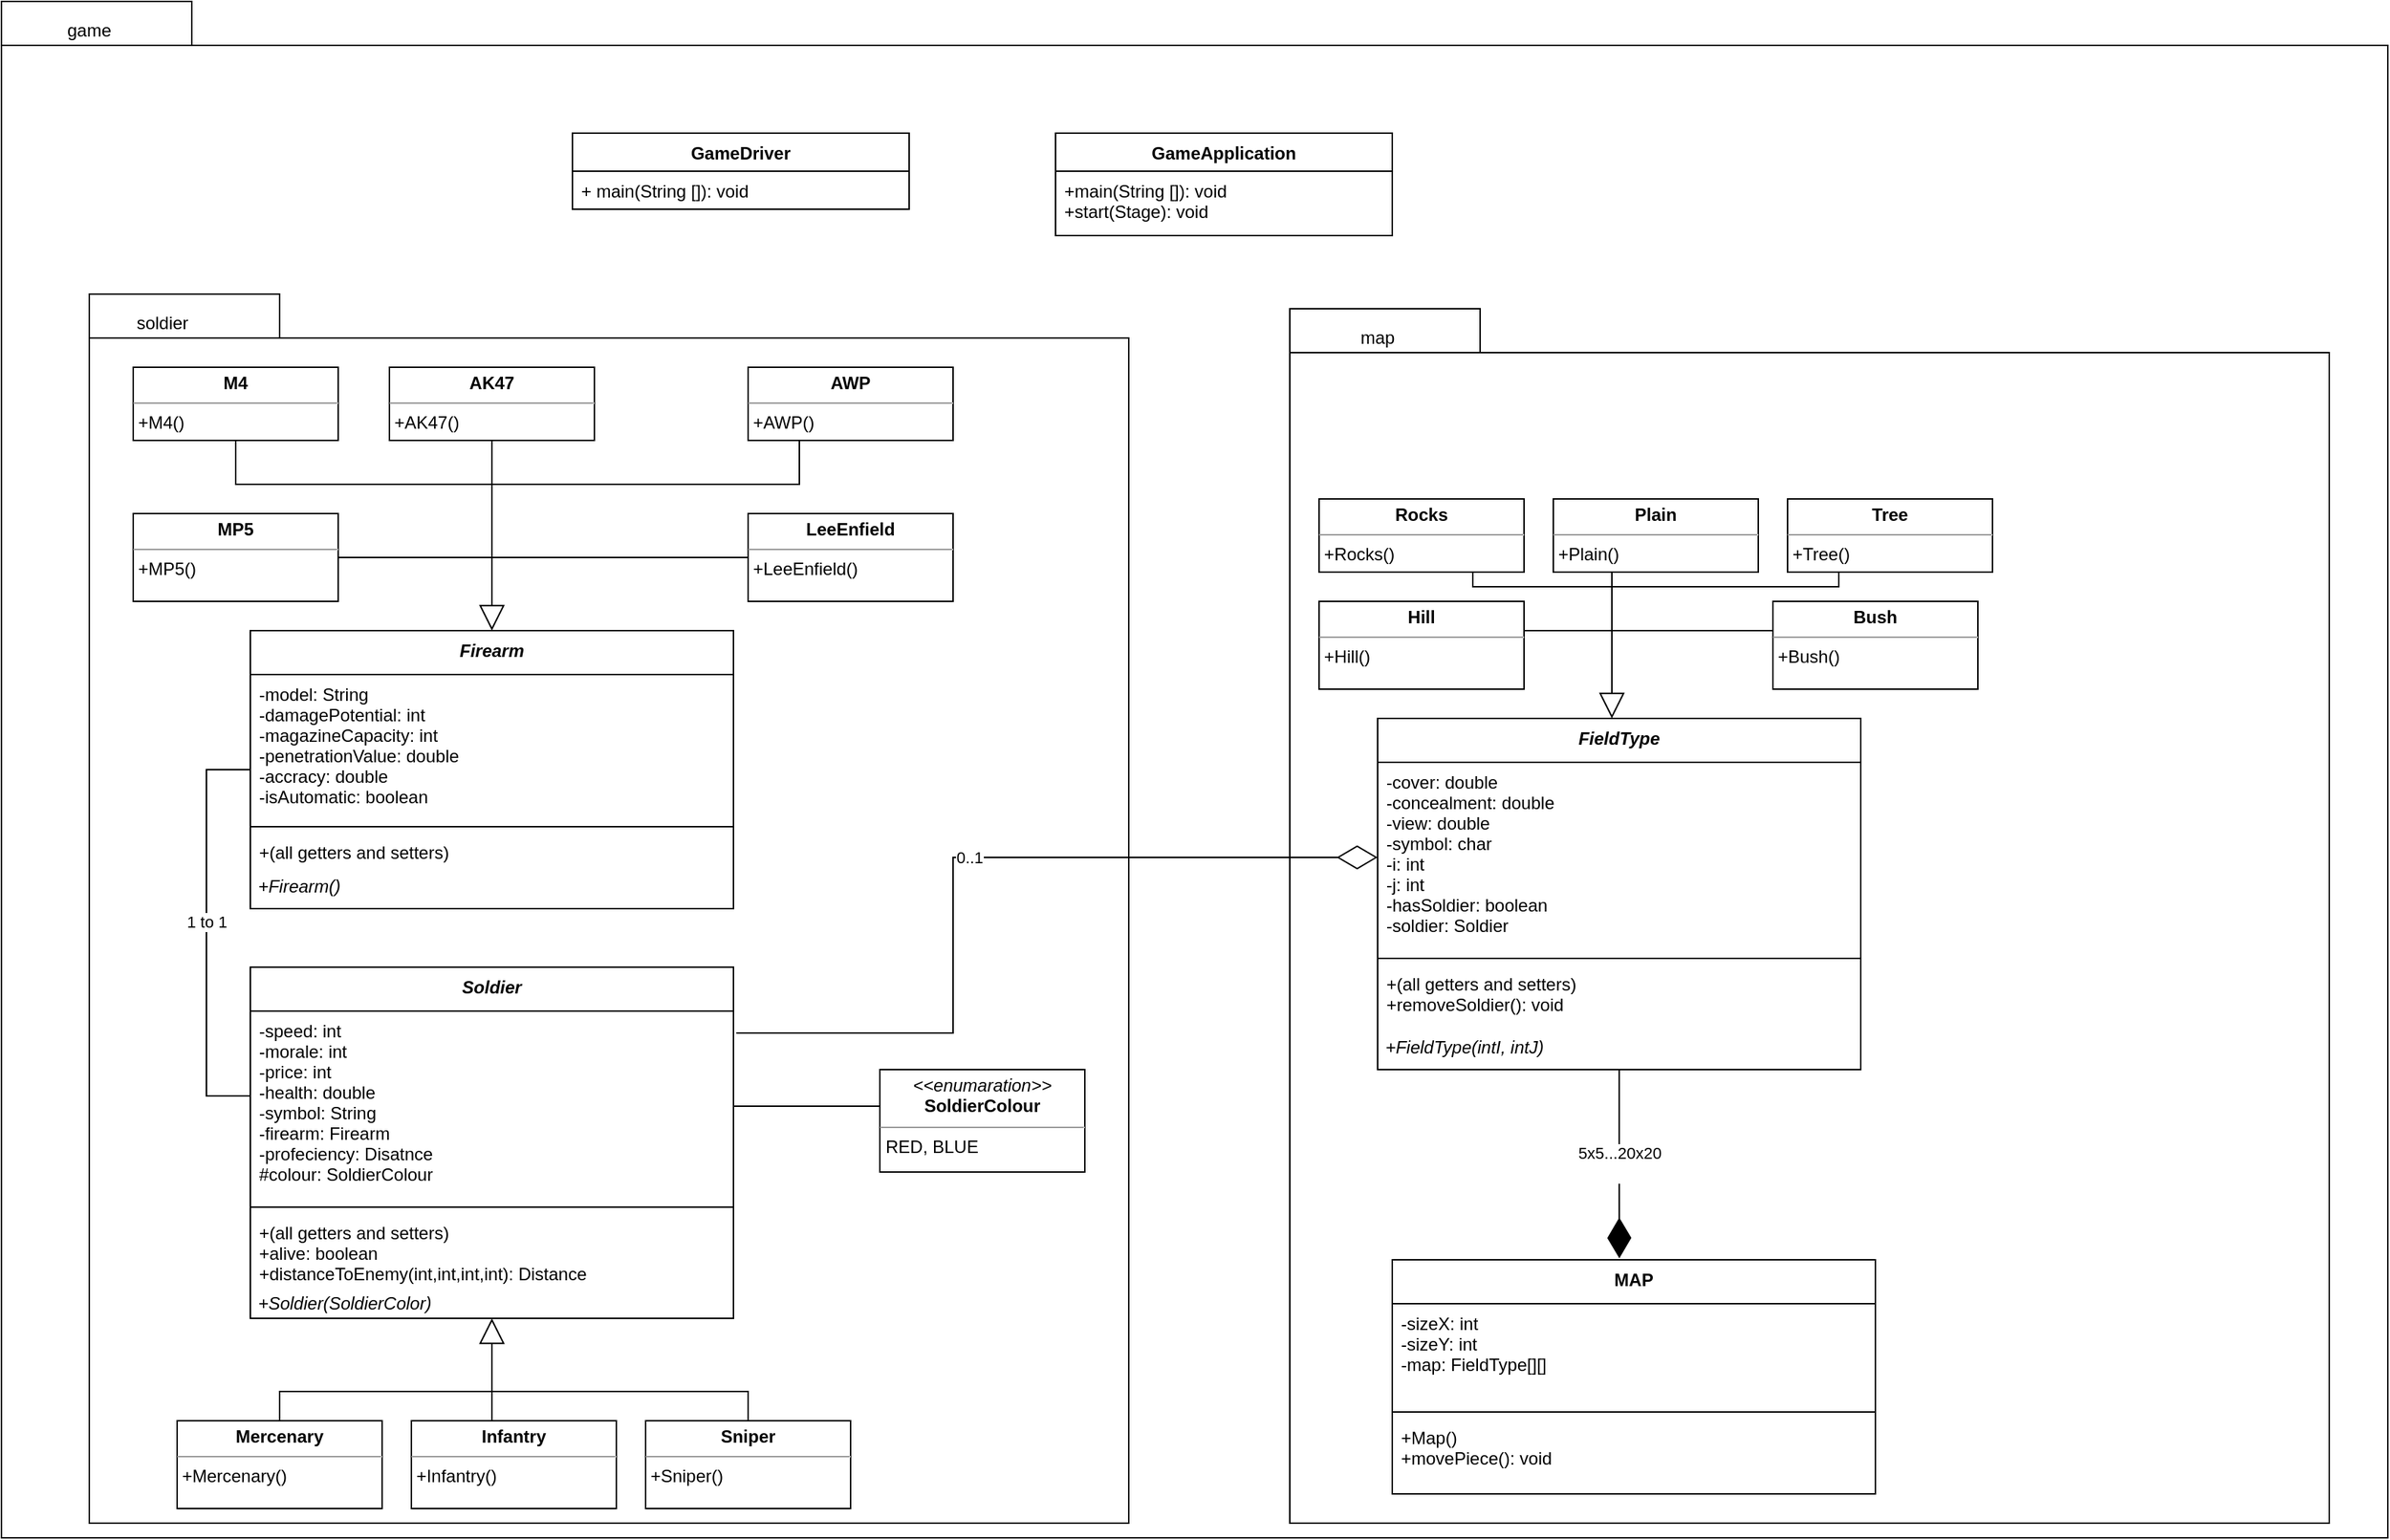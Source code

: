 <mxfile version="13.7.6" type="device"><diagram id="GJKhsURqx7SHpvjmU439" name="Page-1"><mxGraphModel dx="1604" dy="1430" grid="1" gridSize="10" guides="1" tooltips="1" connect="1" arrows="1" fold="1" page="1" pageScale="1" pageWidth="850" pageHeight="1100" math="0" shadow="0"><root><mxCell id="0"/><mxCell id="1" parent="0"/><mxCell id="HNIYx4OBULjU4pnFUzAw-6" value="" style="shape=folder;fontStyle=1;spacingTop=10;tabWidth=130;tabHeight=30;tabPosition=left;html=1;" vertex="1" parent="1"><mxGeometry x="-770" y="20" width="1630" height="1050" as="geometry"/></mxCell><mxCell id="HNIYx4OBULjU4pnFUzAw-1" value="" style="shape=folder;fontStyle=1;spacingTop=10;tabWidth=130;tabHeight=30;tabPosition=left;html=1;" vertex="1" parent="1"><mxGeometry x="-710" y="220" width="710" height="840" as="geometry"/></mxCell><mxCell id="HNIYx4OBULjU4pnFUzAw-3" value="&lt;div&gt;soldier&lt;/div&gt;" style="text;html=1;strokeColor=none;fillColor=none;align=center;verticalAlign=middle;whiteSpace=wrap;rounded=0;" vertex="1" parent="1"><mxGeometry x="-680" y="230" width="40" height="20" as="geometry"/></mxCell><mxCell id="HNIYx4OBULjU4pnFUzAw-4" value="" style="shape=folder;fontStyle=1;spacingTop=10;tabWidth=130;tabHeight=30;tabPosition=left;html=1;" vertex="1" parent="1"><mxGeometry x="110" y="230" width="710" height="830" as="geometry"/></mxCell><mxCell id="HNIYx4OBULjU4pnFUzAw-8" value="&lt;div&gt;map&lt;/div&gt;" style="text;html=1;strokeColor=none;fillColor=none;align=center;verticalAlign=middle;whiteSpace=wrap;rounded=0;" vertex="1" parent="1"><mxGeometry x="150" y="240" width="40" height="20" as="geometry"/></mxCell><mxCell id="HNIYx4OBULjU4pnFUzAw-15" value="game" style="text;html=1;strokeColor=none;fillColor=none;align=center;verticalAlign=middle;whiteSpace=wrap;rounded=0;" vertex="1" parent="1"><mxGeometry x="-730" y="30" width="40" height="20" as="geometry"/></mxCell><mxCell id="HNIYx4OBULjU4pnFUzAw-59" style="edgeStyle=orthogonalEdgeStyle;rounded=0;orthogonalLoop=1;jettySize=auto;html=1;exitX=0.5;exitY=0;exitDx=0;exitDy=0;endArrow=none;endFill=0;" edge="1" parent="1" source="HNIYx4OBULjU4pnFUzAw-22"><mxGeometry relative="1" as="geometry"><mxPoint x="-435" y="955" as="targetPoint"/><Array as="points"><mxPoint x="-580" y="970"/><mxPoint x="-435" y="970"/></Array></mxGeometry></mxCell><mxCell id="HNIYx4OBULjU4pnFUzAw-22" value="&lt;p style=&quot;margin: 0px ; margin-top: 4px ; text-align: center&quot;&gt;&lt;b&gt;Mercenary&lt;/b&gt;&lt;br&gt;&lt;/p&gt;&lt;hr size=&quot;1&quot;&gt;&lt;div style=&quot;height: 2px&quot;&gt;&amp;nbsp;+Mercenary()&lt;/div&gt;&lt;div style=&quot;height: 2px&quot;&gt;&lt;br&gt;&lt;/div&gt;" style="verticalAlign=top;align=left;overflow=fill;fontSize=12;fontFamily=Helvetica;html=1;" vertex="1" parent="1"><mxGeometry x="-650" y="990" width="140" height="60" as="geometry"/></mxCell><mxCell id="HNIYx4OBULjU4pnFUzAw-32" style="edgeStyle=orthogonalEdgeStyle;rounded=0;orthogonalLoop=1;jettySize=auto;html=1;exitX=0.25;exitY=0;exitDx=0;exitDy=0;endArrow=none;endFill=0;" edge="1" parent="1" source="HNIYx4OBULjU4pnFUzAw-24"><mxGeometry relative="1" as="geometry"><mxPoint x="-435" y="950" as="targetPoint"/><Array as="points"><mxPoint x="-435" y="990"/></Array></mxGeometry></mxCell><mxCell id="HNIYx4OBULjU4pnFUzAw-24" value="&lt;p style=&quot;margin: 0px ; margin-top: 4px ; text-align: center&quot;&gt;&lt;b&gt;Infantry&lt;/b&gt;&lt;br&gt;&lt;/p&gt;&lt;hr size=&quot;1&quot;&gt;&lt;div style=&quot;height: 2px&quot;&gt;&amp;nbsp;+Infantry()&lt;/div&gt;&lt;div style=&quot;height: 2px&quot;&gt;&lt;br&gt;&lt;/div&gt;" style="verticalAlign=top;align=left;overflow=fill;fontSize=12;fontFamily=Helvetica;html=1;" vertex="1" parent="1"><mxGeometry x="-490" y="990" width="140" height="60" as="geometry"/></mxCell><mxCell id="HNIYx4OBULjU4pnFUzAw-33" style="edgeStyle=orthogonalEdgeStyle;rounded=0;orthogonalLoop=1;jettySize=auto;html=1;exitX=0.25;exitY=0;exitDx=0;exitDy=0;endArrow=block;endFill=0;startSize=25;endSize=15;" edge="1" parent="1" source="HNIYx4OBULjU4pnFUzAw-25" target="HNIYx4OBULjU4pnFUzAw-16"><mxGeometry relative="1" as="geometry"><Array as="points"><mxPoint x="-260" y="990"/><mxPoint x="-260" y="970"/><mxPoint x="-435" y="970"/></Array></mxGeometry></mxCell><mxCell id="HNIYx4OBULjU4pnFUzAw-25" value="&lt;p style=&quot;margin: 0px ; margin-top: 4px ; text-align: center&quot;&gt;&lt;b&gt;Sniper&lt;/b&gt;&lt;br&gt;&lt;/p&gt;&lt;hr size=&quot;1&quot;&gt;&lt;div style=&quot;height: 2px&quot;&gt;&amp;nbsp;+Sniper()&lt;/div&gt;&lt;div style=&quot;height: 2px&quot;&gt;&lt;br&gt;&lt;/div&gt;" style="verticalAlign=top;align=left;overflow=fill;fontSize=12;fontFamily=Helvetica;html=1;" vertex="1" parent="1"><mxGeometry x="-330" y="990" width="140" height="60" as="geometry"/></mxCell><mxCell id="HNIYx4OBULjU4pnFUzAw-64" style="edgeStyle=orthogonalEdgeStyle;rounded=0;orthogonalLoop=1;jettySize=auto;html=1;exitX=0.75;exitY=1;exitDx=0;exitDy=0;endArrow=none;endFill=0;" edge="1" parent="1" source="HNIYx4OBULjU4pnFUzAw-39"><mxGeometry relative="1" as="geometry"><mxPoint x="-420" y="350" as="targetPoint"/><Array as="points"><mxPoint x="-610" y="320"/><mxPoint x="-610" y="350"/><mxPoint x="-440" y="350"/></Array></mxGeometry></mxCell><mxCell id="HNIYx4OBULjU4pnFUzAw-39" value="&lt;p style=&quot;margin: 0px ; margin-top: 4px ; text-align: center&quot;&gt;&lt;b&gt;M4&lt;/b&gt;&lt;br&gt;&lt;/p&gt;&lt;hr size=&quot;1&quot;&gt;&lt;div style=&quot;height: 2px&quot;&gt;&amp;nbsp;+M4()&lt;/div&gt;&lt;div style=&quot;height: 2px&quot;&gt;&lt;br&gt;&lt;/div&gt;" style="verticalAlign=top;align=left;overflow=fill;fontSize=12;fontFamily=Helvetica;html=1;" vertex="1" parent="1"><mxGeometry x="-680" y="270" width="140" height="50" as="geometry"/></mxCell><mxCell id="HNIYx4OBULjU4pnFUzAw-63" style="edgeStyle=orthogonalEdgeStyle;rounded=0;orthogonalLoop=1;jettySize=auto;html=1;exitX=0.25;exitY=1;exitDx=0;exitDy=0;endArrow=none;endFill=0;" edge="1" parent="1" source="HNIYx4OBULjU4pnFUzAw-41"><mxGeometry relative="1" as="geometry"><mxPoint x="-420" y="350" as="targetPoint"/><Array as="points"><mxPoint x="-225" y="350"/><mxPoint x="-440" y="350"/></Array></mxGeometry></mxCell><mxCell id="HNIYx4OBULjU4pnFUzAw-41" value="&lt;p style=&quot;margin: 0px ; margin-top: 4px ; text-align: center&quot;&gt;&lt;b&gt;AWP&lt;/b&gt;&lt;br&gt;&lt;/p&gt;&lt;hr size=&quot;1&quot;&gt;&lt;div style=&quot;height: 2px&quot;&gt;&amp;nbsp;+AWP()&lt;/div&gt;&lt;div style=&quot;height: 2px&quot;&gt;&lt;br&gt;&lt;/div&gt;" style="verticalAlign=top;align=left;overflow=fill;fontSize=12;fontFamily=Helvetica;html=1;" vertex="1" parent="1"><mxGeometry x="-260" y="270" width="140" height="50" as="geometry"/></mxCell><mxCell id="HNIYx4OBULjU4pnFUzAw-45" style="edgeStyle=orthogonalEdgeStyle;rounded=0;orthogonalLoop=1;jettySize=auto;html=1;exitX=1;exitY=0.75;exitDx=0;exitDy=0;endArrow=block;endFill=0;endSize=15;" edge="1" parent="1" source="HNIYx4OBULjU4pnFUzAw-42" target="HNIYx4OBULjU4pnFUzAw-34"><mxGeometry relative="1" as="geometry"><Array as="points"><mxPoint x="-550" y="415"/><mxPoint x="-550" y="400"/><mxPoint x="-435" y="400"/></Array></mxGeometry></mxCell><mxCell id="HNIYx4OBULjU4pnFUzAw-42" value="&lt;p style=&quot;margin: 0px ; margin-top: 4px ; text-align: center&quot;&gt;&lt;b&gt;MP5&lt;/b&gt;&lt;br&gt;&lt;/p&gt;&lt;hr size=&quot;1&quot;&gt;&lt;div style=&quot;height: 2px&quot;&gt;&amp;nbsp;+MP5()&lt;/div&gt;&lt;div style=&quot;height: 2px&quot;&gt;&lt;br&gt;&lt;/div&gt;" style="verticalAlign=top;align=left;overflow=fill;fontSize=12;fontFamily=Helvetica;html=1;" vertex="1" parent="1"><mxGeometry x="-680" y="370" width="140" height="60" as="geometry"/></mxCell><mxCell id="HNIYx4OBULjU4pnFUzAw-57" style="edgeStyle=orthogonalEdgeStyle;rounded=0;orthogonalLoop=1;jettySize=auto;html=1;exitX=0;exitY=0.75;exitDx=0;exitDy=0;endArrow=none;endFill=0;" edge="1" parent="1" source="HNIYx4OBULjU4pnFUzAw-43"><mxGeometry relative="1" as="geometry"><mxPoint x="-430" y="400" as="targetPoint"/><Array as="points"><mxPoint x="-260" y="400"/><mxPoint x="-440" y="400"/></Array></mxGeometry></mxCell><mxCell id="HNIYx4OBULjU4pnFUzAw-43" value="&lt;p style=&quot;margin: 0px ; margin-top: 4px ; text-align: center&quot;&gt;&lt;b&gt;LeeEnfield&lt;/b&gt;&lt;br&gt;&lt;/p&gt;&lt;hr size=&quot;1&quot;&gt;&lt;div style=&quot;height: 2px&quot;&gt;&amp;nbsp;+LeeEnfield()&lt;/div&gt;&lt;div style=&quot;height: 2px&quot;&gt;&lt;br&gt;&lt;/div&gt;" style="verticalAlign=top;align=left;overflow=fill;fontSize=12;fontFamily=Helvetica;html=1;" vertex="1" parent="1"><mxGeometry x="-260" y="370" width="140" height="60" as="geometry"/></mxCell><mxCell id="HNIYx4OBULjU4pnFUzAw-113" style="edgeStyle=orthogonalEdgeStyle;rounded=0;orthogonalLoop=1;jettySize=auto;html=1;exitX=0;exitY=0.5;exitDx=0;exitDy=0;entryX=1;entryY=0.5;entryDx=0;entryDy=0;startArrow=none;startFill=0;startSize=25;endArrow=none;endFill=0;endSize=6;" edge="1" parent="1" source="HNIYx4OBULjU4pnFUzAw-67" target="HNIYx4OBULjU4pnFUzAw-12"><mxGeometry relative="1" as="geometry"><Array as="points"><mxPoint x="-170" y="775"/></Array></mxGeometry></mxCell><mxCell id="HNIYx4OBULjU4pnFUzAw-67" value="&lt;p style=&quot;margin: 0px ; margin-top: 4px ; text-align: center&quot;&gt;&lt;i&gt;&amp;lt;&amp;lt;enumaration&amp;gt;&amp;gt;&lt;/i&gt;&lt;br&gt;&lt;b&gt;SoldierColour&lt;/b&gt;&lt;/p&gt;&lt;hr size=&quot;1&quot;&gt;&lt;p style=&quot;margin: 0px ; margin-left: 4px&quot;&gt;RED, BLUE&lt;br&gt;&lt;/p&gt;" style="verticalAlign=top;align=left;overflow=fill;fontSize=12;fontFamily=Helvetica;html=1;" vertex="1" parent="1"><mxGeometry x="-170" y="750" width="140" height="70" as="geometry"/></mxCell><mxCell id="HNIYx4OBULjU4pnFUzAw-72" style="edgeStyle=orthogonalEdgeStyle;rounded=0;orthogonalLoop=1;jettySize=auto;html=1;exitX=0.75;exitY=1;exitDx=0;exitDy=0;endArrow=none;endFill=0;" edge="1" parent="1" source="HNIYx4OBULjU4pnFUzAw-73"><mxGeometry relative="1" as="geometry"><mxPoint x="330" y="420" as="targetPoint"/><Array as="points"><mxPoint x="235" y="420"/><mxPoint x="330" y="420"/><mxPoint x="330" y="440"/></Array></mxGeometry></mxCell><mxCell id="HNIYx4OBULjU4pnFUzAw-73" value="&lt;p style=&quot;margin: 0px ; margin-top: 4px ; text-align: center&quot;&gt;&lt;b&gt;Rocks&lt;/b&gt;&lt;br&gt;&lt;/p&gt;&lt;hr size=&quot;1&quot;&gt;&lt;div style=&quot;height: 2px&quot;&gt;&amp;nbsp;+Rocks()&lt;/div&gt;&lt;div style=&quot;height: 2px&quot;&gt;&lt;br&gt;&lt;/div&gt;" style="verticalAlign=top;align=left;overflow=fill;fontSize=12;fontFamily=Helvetica;html=1;" vertex="1" parent="1"><mxGeometry x="130" y="360" width="140" height="50" as="geometry"/></mxCell><mxCell id="HNIYx4OBULjU4pnFUzAw-74" style="edgeStyle=orthogonalEdgeStyle;rounded=0;orthogonalLoop=1;jettySize=auto;html=1;endArrow=none;endFill=0;" edge="1" parent="1"><mxGeometry relative="1" as="geometry"><mxPoint x="330" y="480" as="targetPoint"/><Array as="points"><mxPoint x="330" y="410"/></Array><mxPoint x="330" y="410" as="sourcePoint"/></mxGeometry></mxCell><mxCell id="HNIYx4OBULjU4pnFUzAw-76" style="edgeStyle=orthogonalEdgeStyle;rounded=0;orthogonalLoop=1;jettySize=auto;html=1;exitX=0.25;exitY=1;exitDx=0;exitDy=0;endArrow=none;endFill=0;" edge="1" parent="1" source="HNIYx4OBULjU4pnFUzAw-77"><mxGeometry relative="1" as="geometry"><mxPoint x="330" y="420" as="targetPoint"/><Array as="points"><mxPoint x="485" y="420"/></Array></mxGeometry></mxCell><mxCell id="HNIYx4OBULjU4pnFUzAw-77" value="&lt;p style=&quot;margin: 0px ; margin-top: 4px ; text-align: center&quot;&gt;&lt;b&gt;Tree&lt;/b&gt;&lt;br&gt;&lt;/p&gt;&lt;hr size=&quot;1&quot;&gt;&lt;div style=&quot;height: 2px&quot;&gt;&amp;nbsp;+Tree()&lt;/div&gt;&lt;div style=&quot;height: 2px&quot;&gt;&lt;br&gt;&lt;/div&gt;" style="verticalAlign=top;align=left;overflow=fill;fontSize=12;fontFamily=Helvetica;html=1;" vertex="1" parent="1"><mxGeometry x="450" y="360" width="140" height="50" as="geometry"/></mxCell><mxCell id="HNIYx4OBULjU4pnFUzAw-78" style="edgeStyle=orthogonalEdgeStyle;rounded=0;orthogonalLoop=1;jettySize=auto;html=1;exitX=1;exitY=0.75;exitDx=0;exitDy=0;endArrow=block;endFill=0;endSize=15;" edge="1" parent="1" source="HNIYx4OBULjU4pnFUzAw-79" target="HNIYx4OBULjU4pnFUzAw-82"><mxGeometry relative="1" as="geometry"><Array as="points"><mxPoint x="270" y="450"/><mxPoint x="330" y="450"/></Array></mxGeometry></mxCell><mxCell id="HNIYx4OBULjU4pnFUzAw-79" value="&lt;p style=&quot;margin: 0px ; margin-top: 4px ; text-align: center&quot;&gt;&lt;b&gt;Hill&lt;/b&gt;&lt;br&gt;&lt;/p&gt;&lt;hr size=&quot;1&quot;&gt;&lt;div style=&quot;height: 2px&quot;&gt;&amp;nbsp;+Hill()&lt;/div&gt;&lt;div style=&quot;height: 2px&quot;&gt;&lt;br&gt;&lt;/div&gt;" style="verticalAlign=top;align=left;overflow=fill;fontSize=12;fontFamily=Helvetica;html=1;" vertex="1" parent="1"><mxGeometry x="130" y="430" width="140" height="60" as="geometry"/></mxCell><mxCell id="HNIYx4OBULjU4pnFUzAw-80" style="edgeStyle=orthogonalEdgeStyle;rounded=0;orthogonalLoop=1;jettySize=auto;html=1;exitX=0;exitY=0.75;exitDx=0;exitDy=0;endArrow=none;endFill=0;" edge="1" parent="1" source="HNIYx4OBULjU4pnFUzAw-81"><mxGeometry relative="1" as="geometry"><mxPoint x="330" y="450" as="targetPoint"/><Array as="points"><mxPoint x="440" y="450"/></Array></mxGeometry></mxCell><mxCell id="HNIYx4OBULjU4pnFUzAw-81" value="&lt;p style=&quot;margin: 0px ; margin-top: 4px ; text-align: center&quot;&gt;&lt;b&gt;Bush&lt;/b&gt;&lt;br&gt;&lt;/p&gt;&lt;hr size=&quot;1&quot;&gt;&lt;div style=&quot;height: 2px&quot;&gt;&amp;nbsp;+Bush()&lt;/div&gt;&lt;div style=&quot;height: 2px&quot;&gt;&lt;br&gt;&lt;/div&gt;" style="verticalAlign=top;align=left;overflow=fill;fontSize=12;fontFamily=Helvetica;html=1;" vertex="1" parent="1"><mxGeometry x="440" y="430" width="140" height="60" as="geometry"/></mxCell><mxCell id="HNIYx4OBULjU4pnFUzAw-100" style="edgeStyle=orthogonalEdgeStyle;rounded=0;orthogonalLoop=1;jettySize=auto;html=1;exitX=0.5;exitY=1;exitDx=0;exitDy=0;startArrow=none;startFill=0;startSize=25;endArrow=none;endFill=0;endSize=15;" edge="1" parent="1" source="HNIYx4OBULjU4pnFUzAw-87"><mxGeometry relative="1" as="geometry"><mxPoint x="-420" y="400" as="targetPoint"/><Array as="points"><mxPoint x="-435" y="400"/></Array></mxGeometry></mxCell><mxCell id="HNIYx4OBULjU4pnFUzAw-87" value="&lt;p style=&quot;margin: 0px ; margin-top: 4px ; text-align: center&quot;&gt;&lt;b&gt;AK47&lt;/b&gt;&lt;br&gt;&lt;/p&gt;&lt;hr size=&quot;1&quot;&gt;&lt;div style=&quot;height: 2px&quot;&gt;&amp;nbsp;+AK47()&lt;/div&gt;&lt;div style=&quot;height: 2px&quot;&gt;&lt;br&gt;&lt;/div&gt;" style="verticalAlign=top;align=left;overflow=fill;fontSize=12;fontFamily=Helvetica;html=1;" vertex="1" parent="1"><mxGeometry x="-505" y="270" width="140" height="50" as="geometry"/></mxCell><mxCell id="HNIYx4OBULjU4pnFUzAw-89" value="&lt;p style=&quot;margin: 0px ; margin-top: 4px ; text-align: center&quot;&gt;&lt;b&gt;Plain&lt;/b&gt;&lt;br&gt;&lt;/p&gt;&lt;hr size=&quot;1&quot;&gt;&lt;div style=&quot;height: 2px&quot;&gt;&amp;nbsp;+Plain()&lt;/div&gt;&lt;div style=&quot;height: 2px&quot;&gt;&lt;br&gt;&lt;/div&gt;" style="verticalAlign=top;align=left;overflow=fill;fontSize=12;fontFamily=Helvetica;html=1;" vertex="1" parent="1"><mxGeometry x="290" y="360" width="140" height="50" as="geometry"/></mxCell><mxCell id="HNIYx4OBULjU4pnFUzAw-90" value="1 to 1" style="edgeStyle=orthogonalEdgeStyle;rounded=0;orthogonalLoop=1;jettySize=auto;html=1;exitX=0;exitY=0.5;exitDx=0;exitDy=0;entryX=0;entryY=0.446;entryDx=0;entryDy=0;entryPerimeter=0;endArrow=none;endFill=0;" edge="1" parent="1" source="HNIYx4OBULjU4pnFUzAw-35" target="HNIYx4OBULjU4pnFUzAw-12"><mxGeometry relative="1" as="geometry"><Array as="points"><mxPoint x="-630" y="545"/><mxPoint x="-630" y="768"/></Array></mxGeometry></mxCell><mxCell id="HNIYx4OBULjU4pnFUzAw-97" value="0..1" style="edgeStyle=orthogonalEdgeStyle;rounded=0;orthogonalLoop=1;jettySize=auto;html=1;exitX=0;exitY=0.5;exitDx=0;exitDy=0;entryX=1.006;entryY=0.115;entryDx=0;entryDy=0;entryPerimeter=0;endArrow=none;endFill=0;startArrow=diamondThin;startFill=0;endSize=6;startSize=25;" edge="1" parent="1" source="HNIYx4OBULjU4pnFUzAw-83" target="HNIYx4OBULjU4pnFUzAw-12"><mxGeometry relative="1" as="geometry"><Array as="points"><mxPoint x="-120" y="605"/><mxPoint x="-120" y="725"/></Array></mxGeometry></mxCell><mxCell id="HNIYx4OBULjU4pnFUzAw-106" value="&lt;div&gt;5x5...20x20&lt;/div&gt;&lt;div&gt;&lt;br&gt;&lt;/div&gt;" style="edgeStyle=orthogonalEdgeStyle;rounded=0;orthogonalLoop=1;jettySize=auto;html=1;exitX=0.5;exitY=1;exitDx=0;exitDy=0;entryX=0.47;entryY=-0.006;entryDx=0;entryDy=0;entryPerimeter=0;startArrow=none;startFill=0;startSize=25;endArrow=diamondThin;endFill=1;endSize=25;" edge="1" parent="1" source="HNIYx4OBULjU4pnFUzAw-86" target="HNIYx4OBULjU4pnFUzAw-101"><mxGeometry relative="1" as="geometry"/></mxCell><mxCell id="HNIYx4OBULjU4pnFUzAw-107" value="GameApplication" style="swimlane;fontStyle=1;align=center;verticalAlign=top;childLayout=stackLayout;horizontal=1;startSize=26;horizontalStack=0;resizeParent=1;resizeParentMax=0;resizeLast=0;collapsible=1;marginBottom=0;fillColor=#ffffff;" vertex="1" parent="1"><mxGeometry x="-50" y="110" width="230" height="70" as="geometry"/></mxCell><mxCell id="HNIYx4OBULjU4pnFUzAw-110" value="+main(String []): void&#xA;+start(Stage): void&#xA;" style="text;strokeColor=none;fillColor=none;align=left;verticalAlign=top;spacingLeft=4;spacingRight=4;overflow=hidden;rotatable=0;points=[[0,0.5],[1,0.5]];portConstraint=eastwest;" vertex="1" parent="HNIYx4OBULjU4pnFUzAw-107"><mxGeometry y="26" width="230" height="44" as="geometry"/></mxCell><mxCell id="HNIYx4OBULjU4pnFUzAw-34" value="Firearm" style="swimlane;fontStyle=3;align=center;verticalAlign=top;childLayout=stackLayout;horizontal=1;startSize=30;horizontalStack=0;resizeParent=1;resizeParentMax=0;resizeLast=0;collapsible=1;marginBottom=0;" vertex="1" parent="1"><mxGeometry x="-600" y="450" width="330" height="190" as="geometry"/></mxCell><mxCell id="HNIYx4OBULjU4pnFUzAw-35" value="-model: String&#xA;-damagePotential: int&#xA;-magazineCapacity: int&#xA;-penetrationValue: double&#xA;-accracy: double&#xA;-isAutomatic: boolean&#xA;&#xA;&#xA;" style="text;strokeColor=none;fillColor=none;align=left;verticalAlign=top;spacingLeft=4;spacingRight=4;overflow=hidden;rotatable=0;points=[[0,0.5],[1,0.5]];portConstraint=eastwest;" vertex="1" parent="HNIYx4OBULjU4pnFUzAw-34"><mxGeometry y="30" width="330" height="100" as="geometry"/></mxCell><mxCell id="HNIYx4OBULjU4pnFUzAw-36" value="" style="line;strokeWidth=1;fillColor=none;align=left;verticalAlign=middle;spacingTop=-1;spacingLeft=3;spacingRight=3;rotatable=0;labelPosition=right;points=[];portConstraint=eastwest;" vertex="1" parent="HNIYx4OBULjU4pnFUzAw-34"><mxGeometry y="130" width="330" height="8" as="geometry"/></mxCell><mxCell id="HNIYx4OBULjU4pnFUzAw-37" value="+(all getters and setters)" style="text;strokeColor=none;fillColor=none;align=left;verticalAlign=top;spacingLeft=4;spacingRight=4;overflow=hidden;rotatable=0;points=[[0,0.5],[1,0.5]];portConstraint=eastwest;fontStyle=0" vertex="1" parent="HNIYx4OBULjU4pnFUzAw-34"><mxGeometry y="138" width="330" height="22" as="geometry"/></mxCell><mxCell id="HNIYx4OBULjU4pnFUzAw-38" value="&lt;div&gt;&lt;i&gt;&amp;nbsp;+Firearm()&lt;/i&gt;&lt;/div&gt;" style="text;html=1;strokeColor=none;fillColor=none;align=left;verticalAlign=middle;whiteSpace=wrap;rounded=0;" vertex="1" parent="HNIYx4OBULjU4pnFUzAw-34"><mxGeometry y="160" width="330" height="30" as="geometry"/></mxCell><mxCell id="HNIYx4OBULjU4pnFUzAw-11" value="Soldier" style="swimlane;fontStyle=3;align=center;verticalAlign=top;childLayout=stackLayout;horizontal=1;startSize=30;horizontalStack=0;resizeParent=1;resizeParentMax=0;resizeLast=0;collapsible=1;marginBottom=0;" vertex="1" parent="1"><mxGeometry x="-600" y="680" width="330" height="240" as="geometry"/></mxCell><mxCell id="HNIYx4OBULjU4pnFUzAw-12" value="-speed: int&#xA;-morale: int&#xA;-price: int&#xA;-health: double&#xA;-symbol: String&#xA;-firearm: Firearm&#xA;-profeciency: Disatnce&#xA;#colour: SoldierColour&#xA;" style="text;strokeColor=none;fillColor=none;align=left;verticalAlign=top;spacingLeft=4;spacingRight=4;overflow=hidden;rotatable=0;points=[[0,0.5],[1,0.5]];portConstraint=eastwest;" vertex="1" parent="HNIYx4OBULjU4pnFUzAw-11"><mxGeometry y="30" width="330" height="130" as="geometry"/></mxCell><mxCell id="HNIYx4OBULjU4pnFUzAw-13" value="" style="line;strokeWidth=1;fillColor=none;align=left;verticalAlign=middle;spacingTop=-1;spacingLeft=3;spacingRight=3;rotatable=0;labelPosition=right;points=[];portConstraint=eastwest;" vertex="1" parent="HNIYx4OBULjU4pnFUzAw-11"><mxGeometry y="160" width="330" height="8" as="geometry"/></mxCell><mxCell id="HNIYx4OBULjU4pnFUzAw-14" value="+(all getters and setters)&#xA;+alive: boolean&#xA;+distanceToEnemy(int,int,int,int): Distance&#xA;" style="text;strokeColor=none;fillColor=none;align=left;verticalAlign=top;spacingLeft=4;spacingRight=4;overflow=hidden;rotatable=0;points=[[0,0.5],[1,0.5]];portConstraint=eastwest;fontStyle=0" vertex="1" parent="HNIYx4OBULjU4pnFUzAw-11"><mxGeometry y="168" width="330" height="52" as="geometry"/></mxCell><mxCell id="HNIYx4OBULjU4pnFUzAw-16" value="&lt;i&gt;&amp;nbsp;+Soldier(SoldierColor)&lt;/i&gt;" style="text;html=1;strokeColor=none;fillColor=none;align=left;verticalAlign=middle;whiteSpace=wrap;rounded=0;" vertex="1" parent="HNIYx4OBULjU4pnFUzAw-11"><mxGeometry y="220" width="330" height="20" as="geometry"/></mxCell><mxCell id="HNIYx4OBULjU4pnFUzAw-82" value="FieldType" style="swimlane;fontStyle=3;align=center;verticalAlign=top;childLayout=stackLayout;horizontal=1;startSize=30;horizontalStack=0;resizeParent=1;resizeParentMax=0;resizeLast=0;collapsible=1;marginBottom=0;" vertex="1" parent="1"><mxGeometry x="170" y="510" width="330" height="240" as="geometry"/></mxCell><mxCell id="HNIYx4OBULjU4pnFUzAw-83" value="-cover: double&#xA;-concealment: double&#xA;-view: double&#xA;-symbol: char&#xA;-i: int&#xA;-j: int&#xA;-hasSoldier: boolean&#xA;-soldier: Soldier&#xA;" style="text;strokeColor=none;fillColor=none;align=left;verticalAlign=top;spacingLeft=4;spacingRight=4;overflow=hidden;rotatable=0;points=[[0,0.5],[1,0.5]];portConstraint=eastwest;" vertex="1" parent="HNIYx4OBULjU4pnFUzAw-82"><mxGeometry y="30" width="330" height="130" as="geometry"/></mxCell><mxCell id="HNIYx4OBULjU4pnFUzAw-84" value="" style="line;strokeWidth=1;fillColor=none;align=left;verticalAlign=middle;spacingTop=-1;spacingLeft=3;spacingRight=3;rotatable=0;labelPosition=right;points=[];portConstraint=eastwest;" vertex="1" parent="HNIYx4OBULjU4pnFUzAw-82"><mxGeometry y="160" width="330" height="8" as="geometry"/></mxCell><mxCell id="HNIYx4OBULjU4pnFUzAw-85" value="+(all getters and setters)&#xA;+removeSoldier(): void&#xA;" style="text;strokeColor=none;fillColor=none;align=left;verticalAlign=top;spacingLeft=4;spacingRight=4;overflow=hidden;rotatable=0;points=[[0,0.5],[1,0.5]];portConstraint=eastwest;fontStyle=0" vertex="1" parent="HNIYx4OBULjU4pnFUzAw-82"><mxGeometry y="168" width="330" height="42" as="geometry"/></mxCell><mxCell id="HNIYx4OBULjU4pnFUzAw-86" value="&lt;div&gt;&lt;i&gt;&amp;nbsp;+FieldType(intI, intJ)&lt;/i&gt;&lt;/div&gt;" style="text;html=1;strokeColor=none;fillColor=none;align=left;verticalAlign=middle;whiteSpace=wrap;rounded=0;" vertex="1" parent="HNIYx4OBULjU4pnFUzAw-82"><mxGeometry y="210" width="330" height="30" as="geometry"/></mxCell><mxCell id="HNIYx4OBULjU4pnFUzAw-101" value="MAP" style="swimlane;fontStyle=1;align=center;verticalAlign=top;childLayout=stackLayout;horizontal=1;startSize=30;horizontalStack=0;resizeParent=1;resizeParentMax=0;resizeLast=0;collapsible=1;marginBottom=0;" vertex="1" parent="1"><mxGeometry x="180" y="880" width="330" height="160" as="geometry"/></mxCell><mxCell id="HNIYx4OBULjU4pnFUzAw-102" value="-sizeX: int&#xA;-sizeY: int&#xA;-map: FieldType[][]&#xA;" style="text;strokeColor=none;fillColor=none;align=left;verticalAlign=top;spacingLeft=4;spacingRight=4;overflow=hidden;rotatable=0;points=[[0,0.5],[1,0.5]];portConstraint=eastwest;" vertex="1" parent="HNIYx4OBULjU4pnFUzAw-101"><mxGeometry y="30" width="330" height="70" as="geometry"/></mxCell><mxCell id="HNIYx4OBULjU4pnFUzAw-103" value="" style="line;strokeWidth=1;fillColor=none;align=left;verticalAlign=middle;spacingTop=-1;spacingLeft=3;spacingRight=3;rotatable=0;labelPosition=right;points=[];portConstraint=eastwest;" vertex="1" parent="HNIYx4OBULjU4pnFUzAw-101"><mxGeometry y="100" width="330" height="8" as="geometry"/></mxCell><mxCell id="HNIYx4OBULjU4pnFUzAw-104" value="+Map()&#xA;+movePiece(): void" style="text;strokeColor=none;fillColor=none;align=left;verticalAlign=top;spacingLeft=4;spacingRight=4;overflow=hidden;rotatable=0;points=[[0,0.5],[1,0.5]];portConstraint=eastwest;fontStyle=0" vertex="1" parent="HNIYx4OBULjU4pnFUzAw-101"><mxGeometry y="108" width="330" height="52" as="geometry"/></mxCell><mxCell id="HNIYx4OBULjU4pnFUzAw-111" value="GameDriver" style="swimlane;fontStyle=1;align=center;verticalAlign=top;childLayout=stackLayout;horizontal=1;startSize=26;horizontalStack=0;resizeParent=1;resizeParentMax=0;resizeLast=0;collapsible=1;marginBottom=0;fillColor=#ffffff;" vertex="1" parent="1"><mxGeometry x="-380" y="110" width="230" height="52" as="geometry"/></mxCell><mxCell id="HNIYx4OBULjU4pnFUzAw-112" value="+ main(String []): void" style="text;strokeColor=none;fillColor=none;align=left;verticalAlign=top;spacingLeft=4;spacingRight=4;overflow=hidden;rotatable=0;points=[[0,0.5],[1,0.5]];portConstraint=eastwest;" vertex="1" parent="HNIYx4OBULjU4pnFUzAw-111"><mxGeometry y="26" width="230" height="26" as="geometry"/></mxCell></root></mxGraphModel></diagram></mxfile>